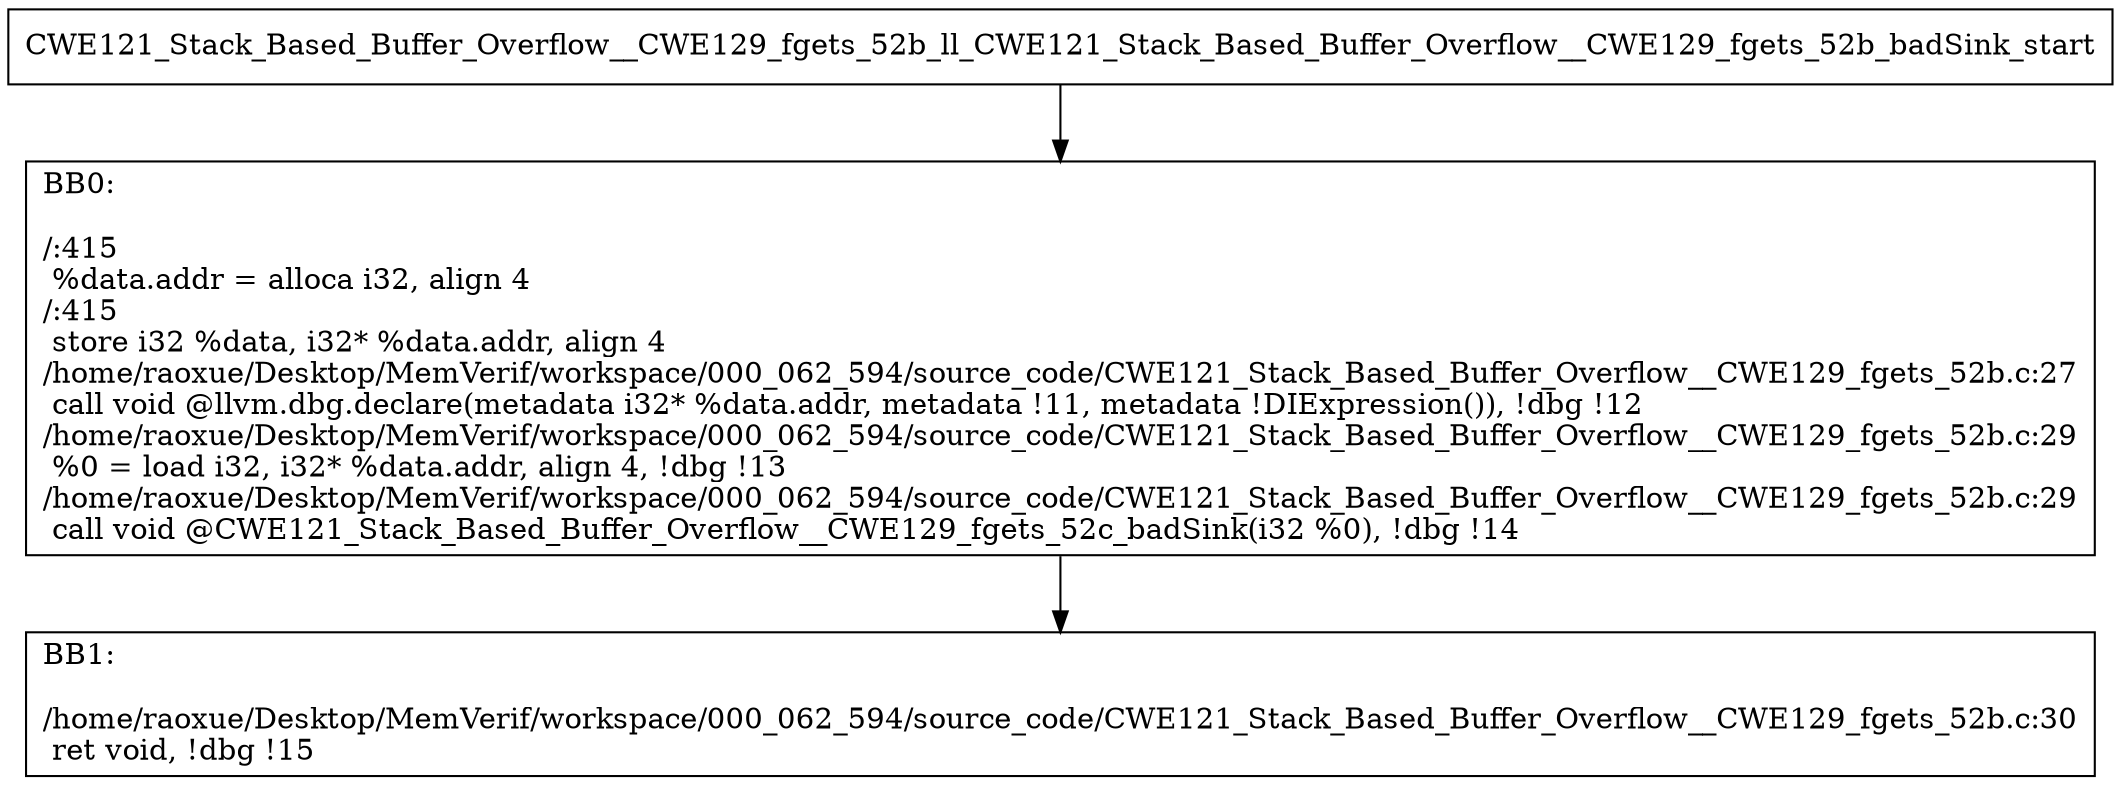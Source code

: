 digraph "CFG for'CWE121_Stack_Based_Buffer_Overflow__CWE129_fgets_52b_ll_CWE121_Stack_Based_Buffer_Overflow__CWE129_fgets_52b_badSink' function" {
	BBCWE121_Stack_Based_Buffer_Overflow__CWE129_fgets_52b_ll_CWE121_Stack_Based_Buffer_Overflow__CWE129_fgets_52b_badSink_start[shape=record,label="{CWE121_Stack_Based_Buffer_Overflow__CWE129_fgets_52b_ll_CWE121_Stack_Based_Buffer_Overflow__CWE129_fgets_52b_badSink_start}"];
	BBCWE121_Stack_Based_Buffer_Overflow__CWE129_fgets_52b_ll_CWE121_Stack_Based_Buffer_Overflow__CWE129_fgets_52b_badSink_start-> CWE121_Stack_Based_Buffer_Overflow__CWE129_fgets_52b_ll_CWE121_Stack_Based_Buffer_Overflow__CWE129_fgets_52b_badSinkBB0;
	CWE121_Stack_Based_Buffer_Overflow__CWE129_fgets_52b_ll_CWE121_Stack_Based_Buffer_Overflow__CWE129_fgets_52b_badSinkBB0 [shape=record, label="{BB0:\l\l/:415\l
  %data.addr = alloca i32, align 4\l
/:415\l
  store i32 %data, i32* %data.addr, align 4\l
/home/raoxue/Desktop/MemVerif/workspace/000_062_594/source_code/CWE121_Stack_Based_Buffer_Overflow__CWE129_fgets_52b.c:27\l
  call void @llvm.dbg.declare(metadata i32* %data.addr, metadata !11, metadata !DIExpression()), !dbg !12\l
/home/raoxue/Desktop/MemVerif/workspace/000_062_594/source_code/CWE121_Stack_Based_Buffer_Overflow__CWE129_fgets_52b.c:29\l
  %0 = load i32, i32* %data.addr, align 4, !dbg !13\l
/home/raoxue/Desktop/MemVerif/workspace/000_062_594/source_code/CWE121_Stack_Based_Buffer_Overflow__CWE129_fgets_52b.c:29\l
  call void @CWE121_Stack_Based_Buffer_Overflow__CWE129_fgets_52c_badSink(i32 %0), !dbg !14\l
}"];
	CWE121_Stack_Based_Buffer_Overflow__CWE129_fgets_52b_ll_CWE121_Stack_Based_Buffer_Overflow__CWE129_fgets_52b_badSinkBB0-> CWE121_Stack_Based_Buffer_Overflow__CWE129_fgets_52b_ll_CWE121_Stack_Based_Buffer_Overflow__CWE129_fgets_52b_badSinkBB1;
	CWE121_Stack_Based_Buffer_Overflow__CWE129_fgets_52b_ll_CWE121_Stack_Based_Buffer_Overflow__CWE129_fgets_52b_badSinkBB1 [shape=record, label="{BB1:\l\l/home/raoxue/Desktop/MemVerif/workspace/000_062_594/source_code/CWE121_Stack_Based_Buffer_Overflow__CWE129_fgets_52b.c:30\l
  ret void, !dbg !15\l
}"];
}
